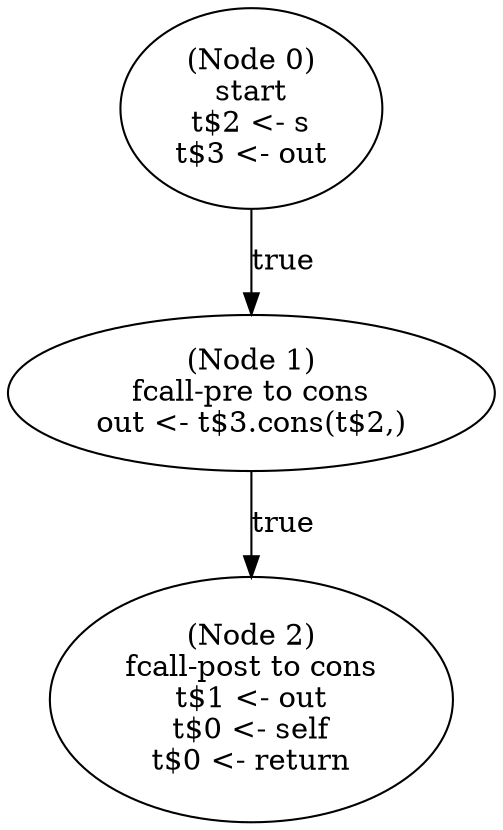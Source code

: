 digraph add_out_pre {
  n0 [label="(Node 0)\nstart\nt$2 <- s\nt$3 <- out\n"];
 n0 -> n1 [label="true"];
  n1 [label="(Node 1)\nfcall-pre to cons\nout <- t$3.cons(t$2,)\n"];
 n1 -> n2 [label="true"];
  n2 [label="(Node 2)\nfcall-post to cons\nt$1 <- out\nt$0 <- self\nt$0 <- return\n"];
}
